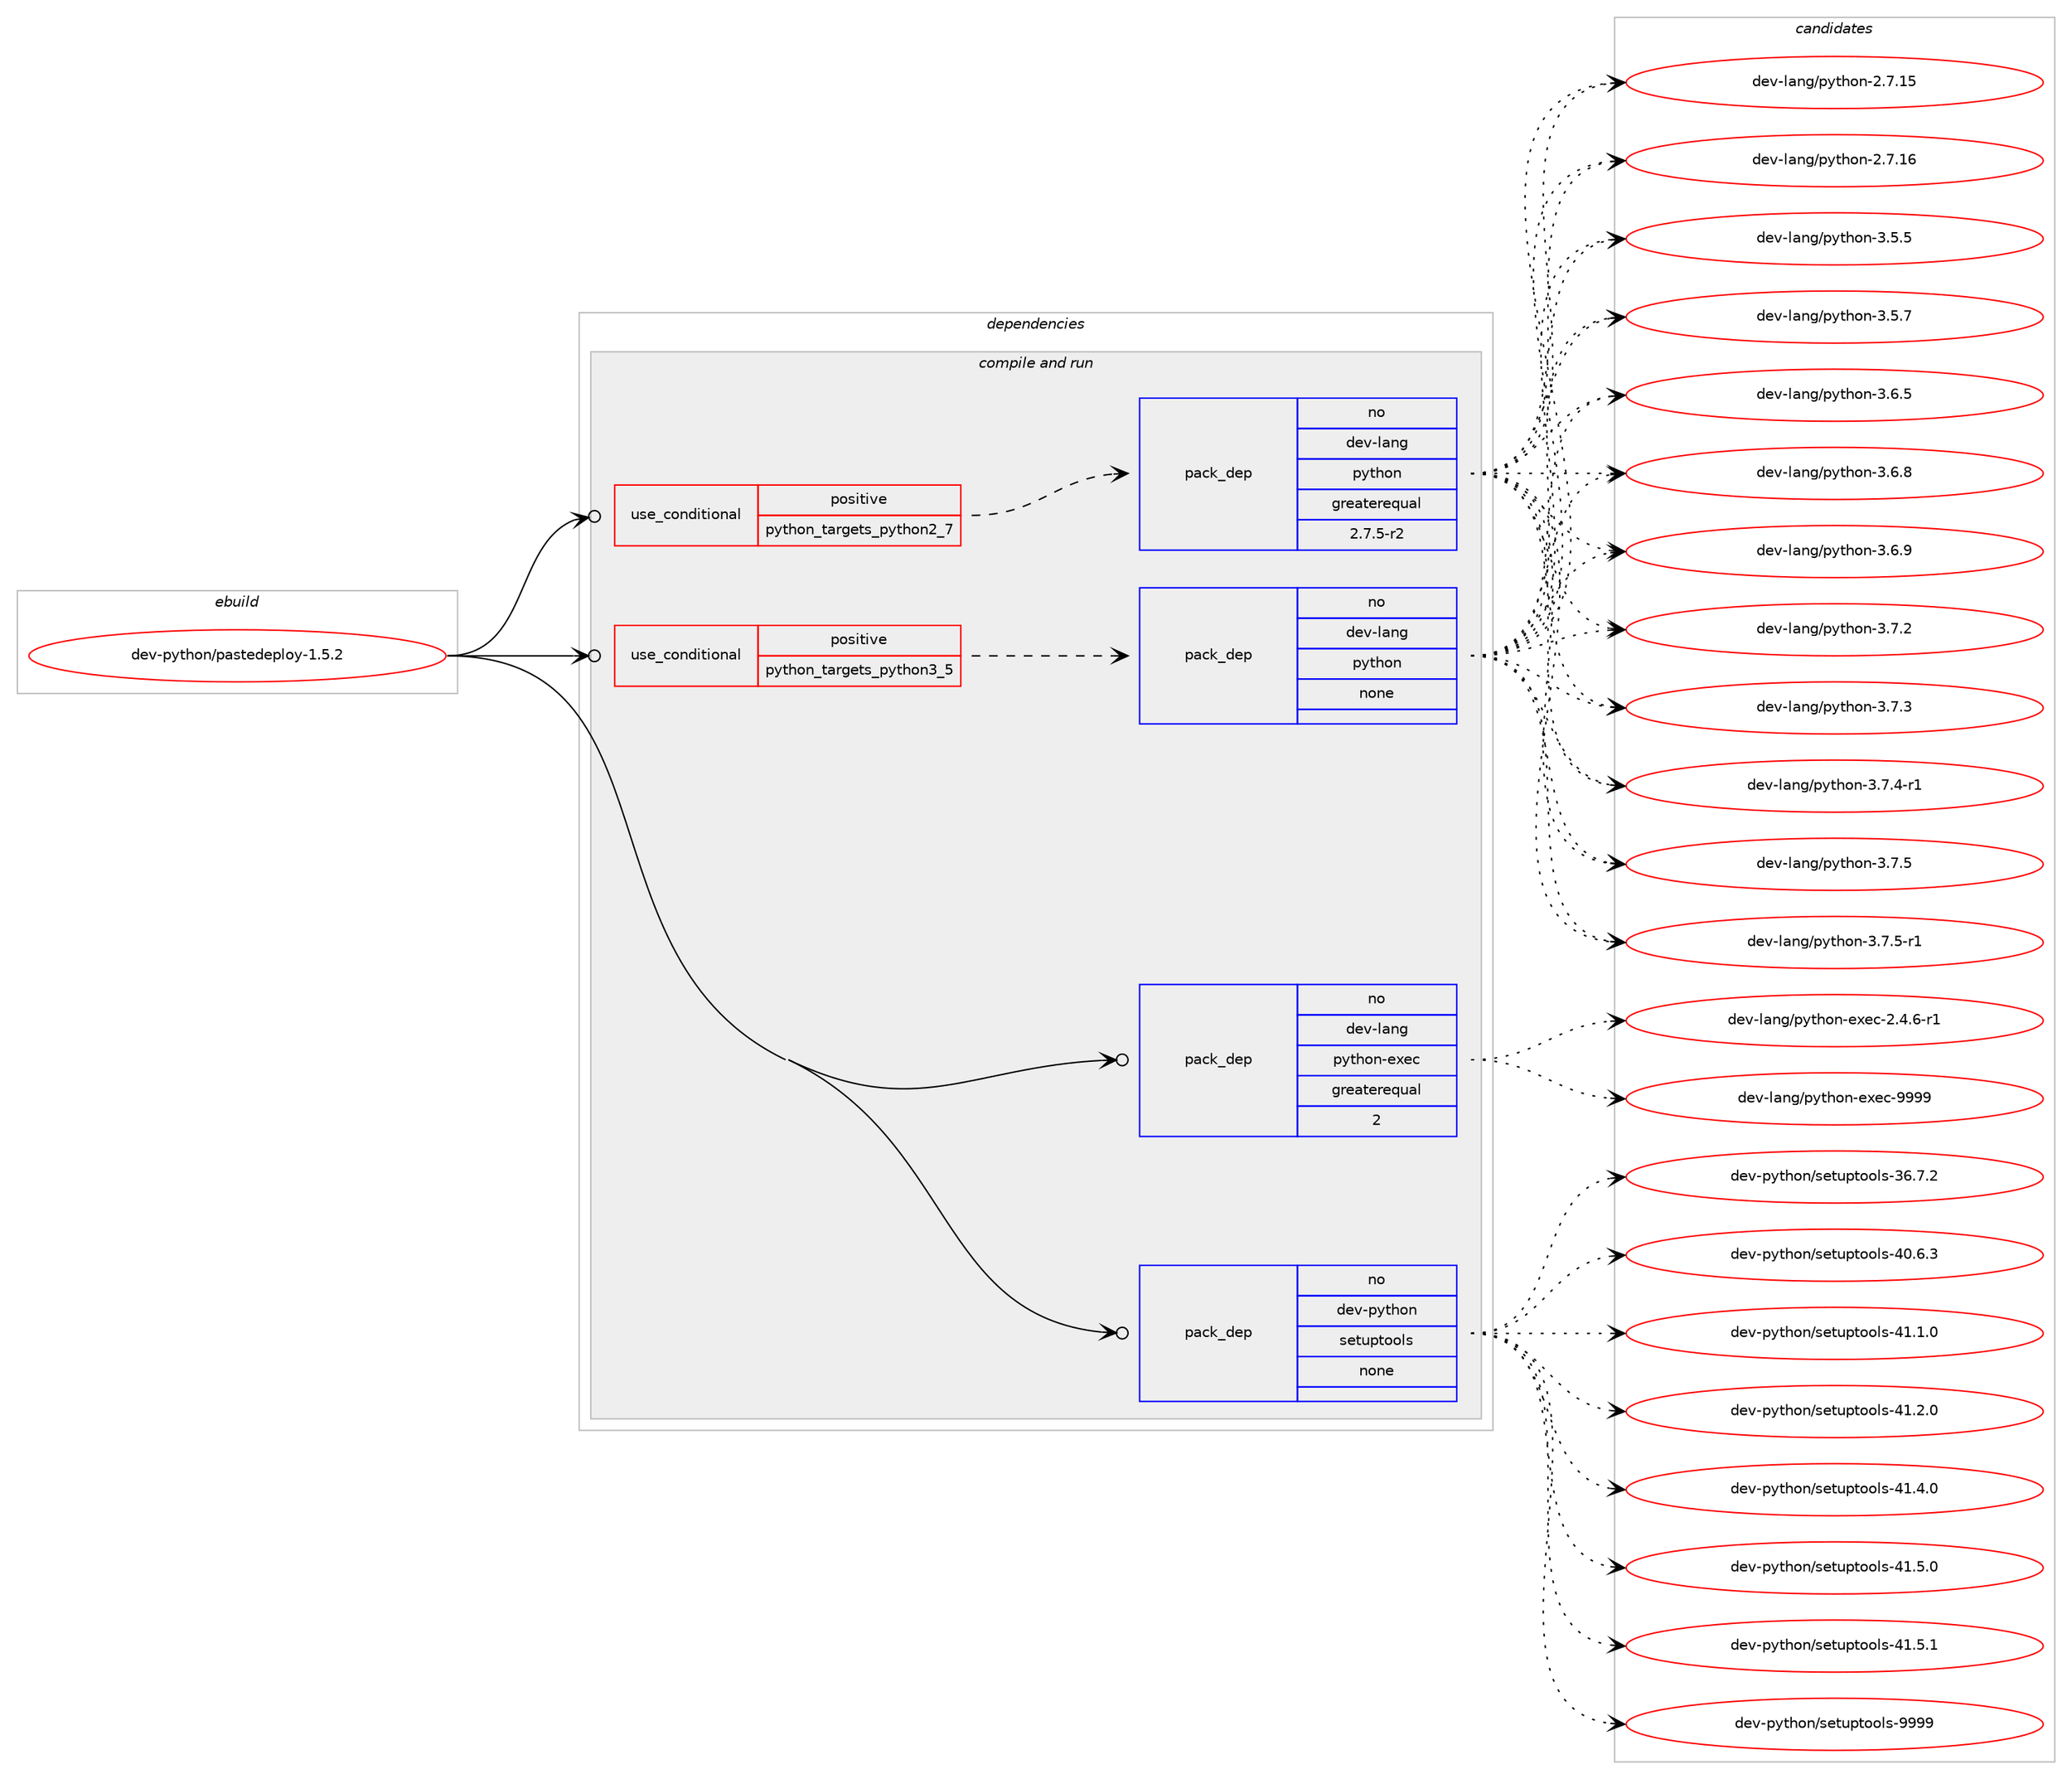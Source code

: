 digraph prolog {

# *************
# Graph options
# *************

newrank=true;
concentrate=true;
compound=true;
graph [rankdir=LR,fontname=Helvetica,fontsize=10,ranksep=1.5];#, ranksep=2.5, nodesep=0.2];
edge  [arrowhead=vee];
node  [fontname=Helvetica,fontsize=10];

# **********
# The ebuild
# **********

subgraph cluster_leftcol {
color=gray;
rank=same;
label=<<i>ebuild</i>>;
id [label="dev-python/pastedeploy-1.5.2", color=red, width=4, href="../dev-python/pastedeploy-1.5.2.svg"];
}

# ****************
# The dependencies
# ****************

subgraph cluster_midcol {
color=gray;
label=<<i>dependencies</i>>;
subgraph cluster_compile {
fillcolor="#eeeeee";
style=filled;
label=<<i>compile</i>>;
}
subgraph cluster_compileandrun {
fillcolor="#eeeeee";
style=filled;
label=<<i>compile and run</i>>;
subgraph cond144148 {
dependency620897 [label=<<TABLE BORDER="0" CELLBORDER="1" CELLSPACING="0" CELLPADDING="4"><TR><TD ROWSPAN="3" CELLPADDING="10">use_conditional</TD></TR><TR><TD>positive</TD></TR><TR><TD>python_targets_python2_7</TD></TR></TABLE>>, shape=none, color=red];
subgraph pack464909 {
dependency620898 [label=<<TABLE BORDER="0" CELLBORDER="1" CELLSPACING="0" CELLPADDING="4" WIDTH="220"><TR><TD ROWSPAN="6" CELLPADDING="30">pack_dep</TD></TR><TR><TD WIDTH="110">no</TD></TR><TR><TD>dev-lang</TD></TR><TR><TD>python</TD></TR><TR><TD>greaterequal</TD></TR><TR><TD>2.7.5-r2</TD></TR></TABLE>>, shape=none, color=blue];
}
dependency620897:e -> dependency620898:w [weight=20,style="dashed",arrowhead="vee"];
}
id:e -> dependency620897:w [weight=20,style="solid",arrowhead="odotvee"];
subgraph cond144149 {
dependency620899 [label=<<TABLE BORDER="0" CELLBORDER="1" CELLSPACING="0" CELLPADDING="4"><TR><TD ROWSPAN="3" CELLPADDING="10">use_conditional</TD></TR><TR><TD>positive</TD></TR><TR><TD>python_targets_python3_5</TD></TR></TABLE>>, shape=none, color=red];
subgraph pack464910 {
dependency620900 [label=<<TABLE BORDER="0" CELLBORDER="1" CELLSPACING="0" CELLPADDING="4" WIDTH="220"><TR><TD ROWSPAN="6" CELLPADDING="30">pack_dep</TD></TR><TR><TD WIDTH="110">no</TD></TR><TR><TD>dev-lang</TD></TR><TR><TD>python</TD></TR><TR><TD>none</TD></TR><TR><TD></TD></TR></TABLE>>, shape=none, color=blue];
}
dependency620899:e -> dependency620900:w [weight=20,style="dashed",arrowhead="vee"];
}
id:e -> dependency620899:w [weight=20,style="solid",arrowhead="odotvee"];
subgraph pack464911 {
dependency620901 [label=<<TABLE BORDER="0" CELLBORDER="1" CELLSPACING="0" CELLPADDING="4" WIDTH="220"><TR><TD ROWSPAN="6" CELLPADDING="30">pack_dep</TD></TR><TR><TD WIDTH="110">no</TD></TR><TR><TD>dev-lang</TD></TR><TR><TD>python-exec</TD></TR><TR><TD>greaterequal</TD></TR><TR><TD>2</TD></TR></TABLE>>, shape=none, color=blue];
}
id:e -> dependency620901:w [weight=20,style="solid",arrowhead="odotvee"];
subgraph pack464912 {
dependency620902 [label=<<TABLE BORDER="0" CELLBORDER="1" CELLSPACING="0" CELLPADDING="4" WIDTH="220"><TR><TD ROWSPAN="6" CELLPADDING="30">pack_dep</TD></TR><TR><TD WIDTH="110">no</TD></TR><TR><TD>dev-python</TD></TR><TR><TD>setuptools</TD></TR><TR><TD>none</TD></TR><TR><TD></TD></TR></TABLE>>, shape=none, color=blue];
}
id:e -> dependency620902:w [weight=20,style="solid",arrowhead="odotvee"];
}
subgraph cluster_run {
fillcolor="#eeeeee";
style=filled;
label=<<i>run</i>>;
}
}

# **************
# The candidates
# **************

subgraph cluster_choices {
rank=same;
color=gray;
label=<<i>candidates</i>>;

subgraph choice464909 {
color=black;
nodesep=1;
choice10010111845108971101034711212111610411111045504655464953 [label="dev-lang/python-2.7.15", color=red, width=4,href="../dev-lang/python-2.7.15.svg"];
choice10010111845108971101034711212111610411111045504655464954 [label="dev-lang/python-2.7.16", color=red, width=4,href="../dev-lang/python-2.7.16.svg"];
choice100101118451089711010347112121116104111110455146534653 [label="dev-lang/python-3.5.5", color=red, width=4,href="../dev-lang/python-3.5.5.svg"];
choice100101118451089711010347112121116104111110455146534655 [label="dev-lang/python-3.5.7", color=red, width=4,href="../dev-lang/python-3.5.7.svg"];
choice100101118451089711010347112121116104111110455146544653 [label="dev-lang/python-3.6.5", color=red, width=4,href="../dev-lang/python-3.6.5.svg"];
choice100101118451089711010347112121116104111110455146544656 [label="dev-lang/python-3.6.8", color=red, width=4,href="../dev-lang/python-3.6.8.svg"];
choice100101118451089711010347112121116104111110455146544657 [label="dev-lang/python-3.6.9", color=red, width=4,href="../dev-lang/python-3.6.9.svg"];
choice100101118451089711010347112121116104111110455146554650 [label="dev-lang/python-3.7.2", color=red, width=4,href="../dev-lang/python-3.7.2.svg"];
choice100101118451089711010347112121116104111110455146554651 [label="dev-lang/python-3.7.3", color=red, width=4,href="../dev-lang/python-3.7.3.svg"];
choice1001011184510897110103471121211161041111104551465546524511449 [label="dev-lang/python-3.7.4-r1", color=red, width=4,href="../dev-lang/python-3.7.4-r1.svg"];
choice100101118451089711010347112121116104111110455146554653 [label="dev-lang/python-3.7.5", color=red, width=4,href="../dev-lang/python-3.7.5.svg"];
choice1001011184510897110103471121211161041111104551465546534511449 [label="dev-lang/python-3.7.5-r1", color=red, width=4,href="../dev-lang/python-3.7.5-r1.svg"];
dependency620898:e -> choice10010111845108971101034711212111610411111045504655464953:w [style=dotted,weight="100"];
dependency620898:e -> choice10010111845108971101034711212111610411111045504655464954:w [style=dotted,weight="100"];
dependency620898:e -> choice100101118451089711010347112121116104111110455146534653:w [style=dotted,weight="100"];
dependency620898:e -> choice100101118451089711010347112121116104111110455146534655:w [style=dotted,weight="100"];
dependency620898:e -> choice100101118451089711010347112121116104111110455146544653:w [style=dotted,weight="100"];
dependency620898:e -> choice100101118451089711010347112121116104111110455146544656:w [style=dotted,weight="100"];
dependency620898:e -> choice100101118451089711010347112121116104111110455146544657:w [style=dotted,weight="100"];
dependency620898:e -> choice100101118451089711010347112121116104111110455146554650:w [style=dotted,weight="100"];
dependency620898:e -> choice100101118451089711010347112121116104111110455146554651:w [style=dotted,weight="100"];
dependency620898:e -> choice1001011184510897110103471121211161041111104551465546524511449:w [style=dotted,weight="100"];
dependency620898:e -> choice100101118451089711010347112121116104111110455146554653:w [style=dotted,weight="100"];
dependency620898:e -> choice1001011184510897110103471121211161041111104551465546534511449:w [style=dotted,weight="100"];
}
subgraph choice464910 {
color=black;
nodesep=1;
choice10010111845108971101034711212111610411111045504655464953 [label="dev-lang/python-2.7.15", color=red, width=4,href="../dev-lang/python-2.7.15.svg"];
choice10010111845108971101034711212111610411111045504655464954 [label="dev-lang/python-2.7.16", color=red, width=4,href="../dev-lang/python-2.7.16.svg"];
choice100101118451089711010347112121116104111110455146534653 [label="dev-lang/python-3.5.5", color=red, width=4,href="../dev-lang/python-3.5.5.svg"];
choice100101118451089711010347112121116104111110455146534655 [label="dev-lang/python-3.5.7", color=red, width=4,href="../dev-lang/python-3.5.7.svg"];
choice100101118451089711010347112121116104111110455146544653 [label="dev-lang/python-3.6.5", color=red, width=4,href="../dev-lang/python-3.6.5.svg"];
choice100101118451089711010347112121116104111110455146544656 [label="dev-lang/python-3.6.8", color=red, width=4,href="../dev-lang/python-3.6.8.svg"];
choice100101118451089711010347112121116104111110455146544657 [label="dev-lang/python-3.6.9", color=red, width=4,href="../dev-lang/python-3.6.9.svg"];
choice100101118451089711010347112121116104111110455146554650 [label="dev-lang/python-3.7.2", color=red, width=4,href="../dev-lang/python-3.7.2.svg"];
choice100101118451089711010347112121116104111110455146554651 [label="dev-lang/python-3.7.3", color=red, width=4,href="../dev-lang/python-3.7.3.svg"];
choice1001011184510897110103471121211161041111104551465546524511449 [label="dev-lang/python-3.7.4-r1", color=red, width=4,href="../dev-lang/python-3.7.4-r1.svg"];
choice100101118451089711010347112121116104111110455146554653 [label="dev-lang/python-3.7.5", color=red, width=4,href="../dev-lang/python-3.7.5.svg"];
choice1001011184510897110103471121211161041111104551465546534511449 [label="dev-lang/python-3.7.5-r1", color=red, width=4,href="../dev-lang/python-3.7.5-r1.svg"];
dependency620900:e -> choice10010111845108971101034711212111610411111045504655464953:w [style=dotted,weight="100"];
dependency620900:e -> choice10010111845108971101034711212111610411111045504655464954:w [style=dotted,weight="100"];
dependency620900:e -> choice100101118451089711010347112121116104111110455146534653:w [style=dotted,weight="100"];
dependency620900:e -> choice100101118451089711010347112121116104111110455146534655:w [style=dotted,weight="100"];
dependency620900:e -> choice100101118451089711010347112121116104111110455146544653:w [style=dotted,weight="100"];
dependency620900:e -> choice100101118451089711010347112121116104111110455146544656:w [style=dotted,weight="100"];
dependency620900:e -> choice100101118451089711010347112121116104111110455146544657:w [style=dotted,weight="100"];
dependency620900:e -> choice100101118451089711010347112121116104111110455146554650:w [style=dotted,weight="100"];
dependency620900:e -> choice100101118451089711010347112121116104111110455146554651:w [style=dotted,weight="100"];
dependency620900:e -> choice1001011184510897110103471121211161041111104551465546524511449:w [style=dotted,weight="100"];
dependency620900:e -> choice100101118451089711010347112121116104111110455146554653:w [style=dotted,weight="100"];
dependency620900:e -> choice1001011184510897110103471121211161041111104551465546534511449:w [style=dotted,weight="100"];
}
subgraph choice464911 {
color=black;
nodesep=1;
choice10010111845108971101034711212111610411111045101120101994550465246544511449 [label="dev-lang/python-exec-2.4.6-r1", color=red, width=4,href="../dev-lang/python-exec-2.4.6-r1.svg"];
choice10010111845108971101034711212111610411111045101120101994557575757 [label="dev-lang/python-exec-9999", color=red, width=4,href="../dev-lang/python-exec-9999.svg"];
dependency620901:e -> choice10010111845108971101034711212111610411111045101120101994550465246544511449:w [style=dotted,weight="100"];
dependency620901:e -> choice10010111845108971101034711212111610411111045101120101994557575757:w [style=dotted,weight="100"];
}
subgraph choice464912 {
color=black;
nodesep=1;
choice100101118451121211161041111104711510111611711211611111110811545515446554650 [label="dev-python/setuptools-36.7.2", color=red, width=4,href="../dev-python/setuptools-36.7.2.svg"];
choice100101118451121211161041111104711510111611711211611111110811545524846544651 [label="dev-python/setuptools-40.6.3", color=red, width=4,href="../dev-python/setuptools-40.6.3.svg"];
choice100101118451121211161041111104711510111611711211611111110811545524946494648 [label="dev-python/setuptools-41.1.0", color=red, width=4,href="../dev-python/setuptools-41.1.0.svg"];
choice100101118451121211161041111104711510111611711211611111110811545524946504648 [label="dev-python/setuptools-41.2.0", color=red, width=4,href="../dev-python/setuptools-41.2.0.svg"];
choice100101118451121211161041111104711510111611711211611111110811545524946524648 [label="dev-python/setuptools-41.4.0", color=red, width=4,href="../dev-python/setuptools-41.4.0.svg"];
choice100101118451121211161041111104711510111611711211611111110811545524946534648 [label="dev-python/setuptools-41.5.0", color=red, width=4,href="../dev-python/setuptools-41.5.0.svg"];
choice100101118451121211161041111104711510111611711211611111110811545524946534649 [label="dev-python/setuptools-41.5.1", color=red, width=4,href="../dev-python/setuptools-41.5.1.svg"];
choice10010111845112121116104111110471151011161171121161111111081154557575757 [label="dev-python/setuptools-9999", color=red, width=4,href="../dev-python/setuptools-9999.svg"];
dependency620902:e -> choice100101118451121211161041111104711510111611711211611111110811545515446554650:w [style=dotted,weight="100"];
dependency620902:e -> choice100101118451121211161041111104711510111611711211611111110811545524846544651:w [style=dotted,weight="100"];
dependency620902:e -> choice100101118451121211161041111104711510111611711211611111110811545524946494648:w [style=dotted,weight="100"];
dependency620902:e -> choice100101118451121211161041111104711510111611711211611111110811545524946504648:w [style=dotted,weight="100"];
dependency620902:e -> choice100101118451121211161041111104711510111611711211611111110811545524946524648:w [style=dotted,weight="100"];
dependency620902:e -> choice100101118451121211161041111104711510111611711211611111110811545524946534648:w [style=dotted,weight="100"];
dependency620902:e -> choice100101118451121211161041111104711510111611711211611111110811545524946534649:w [style=dotted,weight="100"];
dependency620902:e -> choice10010111845112121116104111110471151011161171121161111111081154557575757:w [style=dotted,weight="100"];
}
}

}
